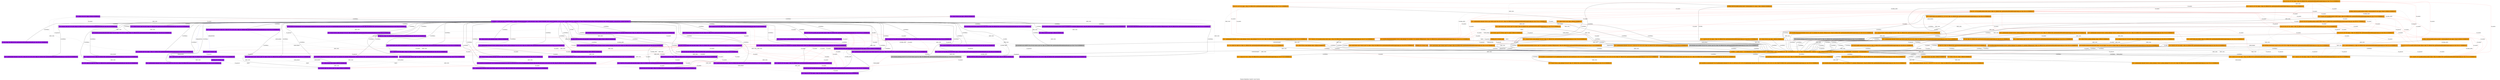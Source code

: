 strict graph "Program Dependency Graph for 'main' function" {
label="Program Dependency Graph for 'main' function";
Node0x55b776b74210 [fillcolor=purple, label="{  %7 = alloca \{ i64, i32 \}, align 1, DBGLOC  ENDDBGLOC}", shape="record", side="purple/purple", style=filled];
Node0x556ddfd65d80 [fillcolor=orange, label="{GLOBAL_VALUE:@_handle_nextrpc.inited = internal global i32 0, align 4, !dbg !9, DBGLOC  ENDDBGLOC}", shape="record", side="orange/orange", style=filled];
Node0x556ddfd221e0 [fillcolor=orange, label="{  call void @llvm.dbg.declare(metadata %struct._tag* %4, metadata !89, metadata !DIExpression()), !dbg !90, DBGLOC file ./partitioned/multithreaded/orange/orange_rpc.c line 134 col 14 ENDDBGLOC}", shape="record", side="orange/orange", style=filled];
Node0x55b776b73df0 [fillcolor=purple, label="{  %4 = alloca %struct._tag, align 1, DBGLOC  ENDDBGLOC}", shape="record", side="purple/purple", style=filled];
Node0x55b776b63d50 [fillcolor=purple, label="{\<\<ENTRY\>\> _notify_next_tag \<\<0x55b776aff8f0\> = distinct !DISubprogram(name: \"_notify_next_tag\", scope: \<0x55b776b00080\>, file: \<0x55b776b00080\>, line: 117, type: \<0x55b776b01970\>, scopeLine: 117, flags: DIFlagPrototyped, spFlags: DISPFlagDefinition, unit: \<0x55b776affa08\>, retainedNodes: \<0x55b776af78d0\>)\>}", shape="record", side="purple/purple", style=filled];
Node0x556ddfd22390 [fillcolor=orange, label="{  %36 = getelementptr inbounds %struct._nextrpc_datatype, %struct._nextrpc_datatype* %5, i32 0, i32 2, !dbg !137, DBGLOC file ./partitioned/multithreaded/orange/orange_rpc.c line 180 col 22 ENDDBGLOC}", shape="record", side="orange/orange", style=filled];
Node0x556ddfd66170 [fillcolor=orange, label="{GLOBAL_VALUE:@_handle_nextrpc.ssocket = internal global i8* null, align 8, !dbg !32, DBGLOC  ENDDBGLOC}", shape="record", side="orange/orange", style=filled];
Node0x55b776b73ee0 [fillcolor=purple, label="{  %15 = bitcast %struct._tag* %4 to i8*, !dbg !117, DBGLOC file ./partitioned/multithreaded/purple/purple_rpc.c line 165 col 19 ENDDBGLOC}", shape="record", side="purple/purple", style=filled];
Node0x556ddfd228b0 [fillcolor=orange, label="{  store i32 %33, i32* %35, align 1, !dbg !136, DBGLOC file ./partitioned/multithreaded/orange/orange_rpc.c line 179 col 16 ENDDBGLOC}", shape="record", side="orange/orange", style=filled];
Node0x556ddfd233b0 [fillcolor=orange, label="{  %35 = getelementptr inbounds %struct._tag, %struct._tag* %34, i32 0, i32 1, !dbg !135, DBGLOC file ./partitioned/multithreaded/orange/orange_rpc.c line 179 col 12 ENDDBGLOC}", shape="record", side="orange/orange", style=filled];
Node0x55b776b634f0 [fillcolor=purple, label="{  %13 = call i8* @xdc_pub_socket(), !dbg !115, DBGLOC file ./partitioned/multithreaded/purple/purple_rpc.c line 164 col 19 ENDDBGLOC}", shape="record", side="purple/purple", style=filled];
Node0x556ddfd22850 [fillcolor=orange, label="{  store i32 0, i32* %25, align 1, !dbg !125, DBGLOC file ./partitioned/multithreaded/orange/orange_rpc.c line 175 col 12 ENDDBGLOC}", shape="record", side="orange/orange", style=filled];
Node0x55b776b63d80 [fillcolor=purple, label="{  br label %22, !dbg !120, DBGLOC file ./partitioned/multithreaded/purple/purple_rpc.c line 167 col 5 ENDDBGLOC}", shape="record", side="purple/purple", style=filled];
Node0x556ddfd22c10 [fillcolor=orange, label="{  %33 = load i32, i32* %32, align 1, !dbg !133, DBGLOC file ./partitioned/multithreaded/orange/orange_rpc.c line 179 col 22 ENDDBGLOC}", shape="record", side="orange/orange", style=filled];
Node0x55b776b74060 [fillcolor=purple, label="{  %26 = getelementptr inbounds %struct._nextrpc_datatype, %struct._nextrpc_datatype* %5, i32 0, i32 0, !dbg !123, DBGLOC file ./partitioned/multithreaded/purple/purple_rpc.c line 169 col 9 ENDDBGLOC}", shape="record", side="purple/purple", style=filled];
Node0x556ddfd223f0 [fillcolor=orange, label="{  call void @llvm.dbg.declare(metadata %struct._okay_datatype* %6, metadata !116, metadata !DIExpression()), !dbg !122, DBGLOC file ./partitioned/multithreaded/orange/orange_rpc.c line 143 col 19 ENDDBGLOC}", shape="record", side="orange/orange", style=filled];
Node0x55b776b74150 [fillcolor=purple, label="{  %36 = bitcast %struct._nextrpc_datatype* %5 to i8*, !dbg !134, DBGLOC file ./partitioned/multithreaded/purple/purple_rpc.c line 179 col 28 ENDDBGLOC}", shape="record", side="purple/purple", style=filled];
Node0x55b776b63460 [fillcolor=purple, label="{  %33 = load i32, i32* %32, align 1, !dbg !130, DBGLOC file ./partitioned/multithreaded/purple/purple_rpc.c line 171 col 22 ENDDBGLOC}", shape="record", side="purple/purple", style=filled];
Node0x55b776b73dc0 [fillcolor=purple, label="{  call void @tag_write(%struct._tag* %3, i32 2, i32 2, i32 1), !dbg !100, DBGLOC file ./partitioned/multithreaded/purple/purple_rpc.c line 144 col 5 ENDDBGLOC}", shape="record", side="purple/purple", style=filled];
Node0x55b776ba1e40 [fillcolor=purple, label="{GLOBAL_VALUE:@_notify_next_tag.inited = internal global i32 0, align 4, !dbg !0, DBGLOC  ENDDBGLOC}", shape="record", side="purple/purple", style=filled];
Node0x55b776b745a0 [fillcolor=purple, label="{  store i8* %20, i8** @_notify_next_tag.ssocket, align 8, !dbg !118, DBGLOC file ./partitioned/multithreaded/purple/purple_rpc.c line 165 col 17 ENDDBGLOC}", shape="record", side="purple/purple", style=filled];
Node0x55b776b74240 [fillcolor=purple, label="{  %38 = bitcast %struct._okay_datatype* %6 to i8*, !dbg !137, DBGLOC file ./partitioned/multithreaded/purple/purple_rpc.c line 180 col 32 ENDDBGLOC}", shape="record", side="purple/purple", style=filled];
Node0x55b776b63490 [fillcolor=purple, label="{  %35 = load i8*, i8** @_notify_next_tag.psocket, align 8, !dbg !133, DBGLOC file ./partitioned/multithreaded/purple/purple_rpc.c line 179 col 19 ENDDBGLOC}", shape="record", side="purple/purple", style=filled];
Node0x556ddfd22d80 [fillcolor=orange, label="{  %13 = call i8* @xdc_pub_socket(), !dbg !114, DBGLOC file ./partitioned/multithreaded/orange/orange_rpc.c line 159 col 19 ENDDBGLOC}", shape="record", side="orange/orange", style=filled];
Node0x556ddfd22e70 [fillcolor=orange, label="{  %20 = call i8* @xdc_sub_socket(i64 %17, i32 %19), !dbg !116, DBGLOC file ./partitioned/multithreaded/orange/orange_rpc.c line 160 col 19 ENDDBGLOC}", shape="record", side="orange/orange", style=filled];
Node0x556ddfd225a0 [fillcolor=orange, label="{  store i32 1, i32* @_handle_nextrpc.inited, align 4, !dbg !112, DBGLOC file ./partitioned/multithreaded/orange/orange_rpc.c line 158 col 16 ENDDBGLOC}", shape="record", side="orange/orange", style=filled];
Node0x556ddfd39720 [fillcolor=orange, label="{  %2 = alloca %struct._tag*, align 8, DBGLOC  ENDDBGLOC}", shape="record", side="orange/orange", style=filled];
Node0x556ddfd22b20 [fillcolor=orange, label="{  %17 = load i64, i64* %16, align 1, !dbg !116, DBGLOC file ./partitioned/multithreaded/orange/orange_rpc.c line 160 col 19 ENDDBGLOC}", shape="record", side="orange/orange", style=filled];
Node0x55b776b63a10 [fillcolor=purple, label="{  %21 = call i32 @sleep(i32 1), !dbg !119, DBGLOC file ./partitioned/multithreaded/purple/purple_rpc.c line 166 col 9 ENDDBGLOC}", shape="record", side="purple/purple", style=filled];
Node0x55b776b73d90 [fillcolor=purple, label="{  call void @llvm.dbg.declare(metadata %struct._tag* %3, metadata !87, metadata !DIExpression()), !dbg !88, DBGLOC file ./partitioned/multithreaded/purple/purple_rpc.c line 133 col 14 ENDDBGLOC}", shape="record", side="purple/purple", style=filled];
Node0x55b776b74090 [fillcolor=purple, label="{  %34 = getelementptr inbounds %struct._nextrpc_datatype, %struct._nextrpc_datatype* %5, i32 0, i32 2, !dbg !131, DBGLOC file ./partitioned/multithreaded/purple/purple_rpc.c line 171 col 9 ENDDBGLOC}", shape="record", side="purple/purple", style=filled];
Node0x55b776b63870 [fillcolor=purple, label="{  %28 = getelementptr inbounds %struct._tag, %struct._tag* %27, i32 0, i32 1, !dbg !126, DBGLOC file ./partitioned/multithreaded/purple/purple_rpc.c line 170 col 22 ENDDBGLOC}", shape="record", side="purple/purple", style=filled];
Node0x556ddfd22b50 [fillcolor=orange, label="{  %23 = load i8*, i8** @_handle_nextrpc.ssocket, align 8, !dbg !120, DBGLOC file ./partitioned/multithreaded/orange/orange_rpc.c line 173 col 23 ENDDBGLOC}", shape="record", side="orange/orange", style=filled];
Node0x556ddfd392a0 [fillcolor=orange, label="{  %34 = load %struct._tag*, %struct._tag** %2, align 8, !dbg !134, DBGLOC file ./partitioned/multithreaded/orange/orange_rpc.c line 179 col 5 ENDDBGLOC}", shape="record", side="orange/orange", style=filled];
Node0x556ddfd22450 [fillcolor=orange, label="{  %27 = bitcast %struct._okay_datatype* %6 to i8*, !dbg !127, DBGLOC file ./partitioned/multithreaded/orange/orange_rpc.c line 176 col 28 ENDDBGLOC}", shape="record", side="orange/orange", style=filled];
Node0x55b776b741b0 [fillcolor=purple, label="{  call void @llvm.dbg.declare(metadata %struct._okay_datatype* %6, metadata !117, metadata !DIExpression()), !dbg !123, DBGLOC file ./partitioned/multithreaded/purple/purple_rpc.c line 148 col 19 ENDDBGLOC}", shape="record", side="purple/purple", style=filled];
Node0x55b776b73fd0 [fillcolor=purple, label="{  call void @llvm.dbg.declare(metadata %struct._nextrpc_datatype* %5, metadata !91, metadata !DIExpression()), !dbg !114, DBGLOC file ./partitioned/multithreaded/purple/purple_rpc.c line 138 col 22 ENDDBGLOC}", shape="record", side="purple/purple", style=filled];
Node0x556ddfd22480 [fillcolor=orange, label="{  %25 = getelementptr inbounds %struct._okay_datatype, %struct._okay_datatype* %6, i32 0, i32 0, !dbg !124, DBGLOC file ./partitioned/multithreaded/orange/orange_rpc.c line 175 col 10 ENDDBGLOC}", shape="record", side="orange/orange", style=filled];
Node0x55b776b74270 [fillcolor=purple, label="{  %14 = bitcast \{ i64, i32 \}* %7 to i8*, !dbg !117, DBGLOC file ./partitioned/multithreaded/purple/purple_rpc.c line 165 col 19 ENDDBGLOC}", shape="record", side="purple/purple", style=filled];
Node0x55b776b64930 [color="blue", fillcolor=purple, label="{FORMAL_OUT: 0 %struct._tag*}", shape="record", side="purple/purple", style=filled];
Node0x55b776b63610 [fillcolor=purple, label="{  %20 = call i8* @xdc_sub_socket_non_blocking(i64 %17, i32 %19, i32 1000), !dbg !117, DBGLOC file ./partitioned/multithreaded/purple/purple_rpc.c line 165 col 19 ENDDBGLOC}", shape="record", side="purple/purple", style=filled];
Node0x55b776b74330 [fillcolor=purple, label="{  store i32 1, i32* @_notify_next_tag.inited, align 4, !dbg !113, DBGLOC file ./partitioned/multithreaded/purple/purple_rpc.c line 163 col 16 ENDDBGLOC}", shape="record", side="purple/purple", style=filled];
Node0x55b776b634c0 [fillcolor=purple, label="{  %37 = load i8*, i8** @_notify_next_tag.ssocket, align 8, !dbg !136, DBGLOC file ./partitioned/multithreaded/purple/purple_rpc.c line 180 col 23 ENDDBGLOC}", shape="record", side="purple/purple", style=filled];
Node0x556ddfd22790 [fillcolor=orange, label="{  store i8* %20, i8** @_handle_nextrpc.ssocket, align 8, !dbg !117, DBGLOC file ./partitioned/multithreaded/orange/orange_rpc.c line 160 col 17 ENDDBGLOC}", shape="record", side="orange/orange", style=filled];
Node0x55b776b64160 [fillcolor=purple, label="{  ret void, !dbg !139, DBGLOC file ./partitioned/multithreaded/purple/purple_rpc.c line 183 col 1 ENDDBGLOC}", shape="record", side="purple/purple", style=filled];
Node0x556ddfd22880 [fillcolor=orange, label="{  store i32 %29, i32* %31, align 1, !dbg !132, DBGLOC file ./partitioned/multithreaded/orange/orange_rpc.c line 178 col 16 ENDDBGLOC}", shape="record", side="orange/orange", style=filled];
Node0x556ddfd23bf0 [fillcolor=orange, label="{  ret void, !dbg !141, DBGLOC file ./partitioned/multithreaded/orange/orange_rpc.c line 181 col 1 ENDDBGLOC}", shape="record", side="orange/orange", style=filled];
Node0x55b776b89670 [fillcolor=purple, label="{GLOBAL_VALUE:@_notify_next_tag.psocket = internal global i8* null, align 8, !dbg !31, DBGLOC  ENDDBGLOC}", shape="record", side="purple/purple", style=filled];
Node0x556ddfd22330 [fillcolor=orange, label="{  %24 = bitcast %struct._nextrpc_datatype* %5 to i8*, !dbg !121, DBGLOC file ./partitioned/multithreaded/orange/orange_rpc.c line 173 col 32 ENDDBGLOC}", shape="record", side="orange/orange", style=filled];
Node0x55b776b74300 [fillcolor=purple, label="{  %18 = getelementptr inbounds \{ i64, i32 \}, \{ i64, i32 \}* %7, i32 0, i32 1, !dbg !117, DBGLOC file ./partitioned/multithreaded/purple/purple_rpc.c line 165 col 19 ENDDBGLOC}", shape="record", side="purple/purple", style=filled];
Node0x55b776b74480 [fillcolor=purple, label="{  call void @llvm.var.annotation(i8* %9, i8* getelementptr inbounds ([9 x i8], [9 x i8]* @.str.2, i32 0, i32 0), i8* getelementptr inbounds ([48 x i8], [48 x i8]* @.str.1, i32 0, i32 0), i32 148), !dbg !108, DBGLOC file ./partitioned/multithreaded/purple/purple_rpc.c line 148 col 5 ENDDBGLOC}", shape="record", side="purple/purple", style=filled];
Node0x556ddfd22360 [fillcolor=orange, label="{  %32 = getelementptr inbounds %struct._nextrpc_datatype, %struct._nextrpc_datatype* %5, i32 0, i32 1, !dbg !133, DBGLOC file ./partitioned/multithreaded/orange/orange_rpc.c line 179 col 22 ENDDBGLOC}", shape="record", side="orange/orange", style=filled];
Node0x55b776b743f0 [fillcolor=purple, label="{  %11 = icmp ne i32 %10, 0, !dbg !110, DBGLOC file ./partitioned/multithreaded/purple/purple_rpc.c line 162 col 10 ENDDBGLOC}", shape="record", side="purple/purple", style=filled];
Node0x55b776b633a0 [fillcolor=purple, label="{  %17 = load i64, i64* %16, align 1, !dbg !117, DBGLOC file ./partitioned/multithreaded/purple/purple_rpc.c line 165 col 19 ENDDBGLOC}", shape="record", side="purple/purple", style=filled];
Node0x55b776b74690 [fillcolor=purple, label="{  store i32 %29, i32* %30, align 1, !dbg !128, DBGLOC file ./partitioned/multithreaded/purple/purple_rpc.c line 170 col 13 ENDDBGLOC}", shape="record", side="purple/purple", style=filled];
Node0x55b776b73c70 [fillcolor=purple, label="{  %23 = load %struct._tag*, %struct._tag** %2, align 8, !dbg !121, DBGLOC file ./partitioned/multithreaded/purple/purple_rpc.c line 169 col 15 ENDDBGLOC}", shape="record", side="purple/purple", style=filled];
Node0x556ddfd39240 [fillcolor=orange, label="{  store %struct._tag* %0, %struct._tag** %2, align 8, DBGLOC  ENDDBGLOC}", shape="record", side="orange/orange", style=filled];
Node0x556ddfd224e0 [fillcolor=orange, label="{  %14 = bitcast \{ i64, i32 \}* %7 to i8*, !dbg !116, DBGLOC file ./partitioned/multithreaded/orange/orange_rpc.c line 160 col 19 ENDDBGLOC}", shape="record", side="orange/orange", style=filled];
Node0x556ddfd22b80 [fillcolor=orange, label="{  %19 = load i32, i32* %18, align 1, !dbg !116, DBGLOC file ./partitioned/multithreaded/orange/orange_rpc.c line 160 col 19 ENDDBGLOC}", shape="record", side="orange/orange", style=filled];
Node0x55b776b73c40 [fillcolor=purple, label="{  %27 = load %struct._tag*, %struct._tag** %2, align 8, !dbg !125, DBGLOC file ./partitioned/multithreaded/purple/purple_rpc.c line 170 col 15 ENDDBGLOC}", shape="record", side="purple/purple", style=filled];
Node0x556ddfd39420 [fillcolor=orange, label="{  %4 = alloca %struct._tag, align 1, DBGLOC  ENDDBGLOC}", shape="record", side="orange/orange", style=filled];
Node0x556ddfd22510 [fillcolor=orange, label="{  %16 = getelementptr inbounds \{ i64, i32 \}, \{ i64, i32 \}* %7, i32 0, i32 0, !dbg !116, DBGLOC file ./partitioned/multithreaded/orange/orange_rpc.c line 160 col 19 ENDDBGLOC}", shape="record", side="orange/orange", style=filled];
Node0x556ddfd393f0 [fillcolor=orange, label="{  %15 = bitcast %struct._tag* %3 to i8*, !dbg !116, DBGLOC file ./partitioned/multithreaded/orange/orange_rpc.c line 160 col 19 ENDDBGLOC}", shape="record", side="orange/orange", style=filled];
Node0x55b776b73d30 [fillcolor=purple, label="{  %31 = load %struct._tag*, %struct._tag** %2, align 8, !dbg !129, DBGLOC file ./partitioned/multithreaded/purple/purple_rpc.c line 171 col 15 ENDDBGLOC}", shape="record", side="purple/purple", style=filled];
Node0x55b776b74660 [fillcolor=purple, label="{  store i32 %25, i32* %26, align 1, !dbg !124, DBGLOC file ./partitioned/multithreaded/purple/purple_rpc.c line 169 col 13 ENDDBGLOC}", shape="record", side="purple/purple", style=filled];
Node0x556ddfd22240 [annotation="TAG_NEXTRPC", dbginfo="Name: 5 on line 138 column 5 in file ./partitioned/multithreaded/orange/orange_rpc.c (local)", fillcolor=orange, label="{  %5 = alloca %struct._nextrpc_datatype, align 1, DBGLOC  ENDDBGLOC}", shape="record", side="orange/orange", style=filled];
Node0x55b776b73e80 [fillcolor=purple, label="{  call void @tag_write(%struct._tag* %4, i32 1, i32 1, i32 2), !dbg !109, DBGLOC file ./partitioned/multithreaded/purple/purple_rpc.c line 154 col 5 ENDDBGLOC}", shape="record", side="purple/purple", style=filled];
Node0x556ddfd22270 [dbginfo="Name: xdc_asyn_send on line 176 column 5 in file ./partitioned/multithreaded/orange/orange_rpc.c (local)", fillcolor="gray", label="{  call void @xdc_asyn_send(i8* %26, i8* %27, %struct._tag* %4), !dbg !128, DBGLOC file ./partitioned/multithreaded/orange/orange_rpc.c line 176 col 5 ENDDBGLOC}", shape="record", side="orange/orange", style="filled"];
Node0x556ddfd222a0 [fillcolor=orange, label="{  call void @llvm.dbg.declare(metadata %struct._nextrpc_datatype* %5, metadata !91, metadata !DIExpression()), !dbg !114, DBGLOC file ./partitioned/multithreaded/orange/orange_rpc.c line 138 col 22 ENDDBGLOC}", shape="record", side="orange/orange", style=filled];
Node0x556ddfd39270 [fillcolor=orange, label="{  call void @llvm.dbg.declare(metadata %struct._tag** %2, metadata !85, metadata !DIExpression()), !dbg !86, DBGLOC file ./partitioned/multithreaded/orange/orange_rpc.c line 117 col 32 ENDDBGLOC}", shape="record", side="orange/orange", style=filled];
Node0x55b776b633d0 [fillcolor=purple, label="{  %25 = load i32, i32* %24, align 1, !dbg !122, DBGLOC file ./partitioned/multithreaded/purple/purple_rpc.c line 169 col 22 ENDDBGLOC}", shape="record", side="purple/purple", style=filled];
Node0x556ddfd230d0 [fillcolor=orange, label="{  %31 = getelementptr inbounds %struct._tag, %struct._tag* %30, i32 0, i32 0, !dbg !131, DBGLOC file ./partitioned/multithreaded/orange/orange_rpc.c line 178 col 12 ENDDBGLOC}", shape="record", side="orange/orange", style=filled];
Node0x556ddfd393c0 [dbginfo="Name: xdc_blocking_recv on line 173 column 5 in file ./partitioned/multithreaded/orange/orange_rpc.c (local)", fillcolor="gray", label="{  call void @xdc_blocking_recv(i8* %23, i8* %24, %struct._tag* %3), !dbg !122, DBGLOC file ./partitioned/multithreaded/orange/orange_rpc.c line 173 col 5 ENDDBGLOC}", shape="record", side="orange/orange", style="filled"];
Node0x55b776b73eb0 [dbginfo="Name: xdc_blocking_recv on line 180 column 5 in file ./partitioned/multithreaded/purple/purple_rpc.c (local)", fillcolor="gray", label="{  call void @xdc_blocking_recv(i8* %37, i8* %38, %struct._tag* %4), !dbg !138, DBGLOC file ./partitioned/multithreaded/purple/purple_rpc.c line 180 col 5 ENDDBGLOC}", shape="record", side="purple/purple", style="filled"];
Node0x55b776b73d60 [fillcolor=purple, label="{  %3 = alloca %struct._tag, align 1, DBGLOC  ENDDBGLOC}", shape="record", side="purple/purple", style=filled];
Node0x556ddfd22ea0 [fillcolor=orange, label="{  call void @llvm.memcpy.p0i8.p0i8.i64(i8* align 1 %14, i8* align 1 %15, i64 12, i1 false), !dbg !116, DBGLOC file ./partitioned/multithreaded/orange/orange_rpc.c line 160 col 19 ENDDBGLOC}", shape="record", side="orange/orange", style=filled];
Node0x556ddfd228e0 [fillcolor=orange, label="{  store i32 %37, i32* %39, align 1, !dbg !140, DBGLOC file ./partitioned/multithreaded/orange/orange_rpc.c line 180 col 16 ENDDBGLOC}", shape="record", side="orange/orange", style=filled];
Node0x556ddfd60740 [fillcolor=orange, label="{GLOBAL_VALUE:@_handle_nextrpc.psocket = internal global i8* null, align 8, !dbg !29, DBGLOC  ENDDBGLOC}", shape="record", side="orange/orange", style=filled];
Node0x556ddfd22540 [fillcolor=orange, label="{  %10 = load i32, i32* @_handle_nextrpc.inited, align 4, !dbg !109, DBGLOC file ./partitioned/multithreaded/orange/orange_rpc.c line 157 col 10 ENDDBGLOC}", shape="record", side="orange/orange", style=filled];
Node0x55b776b742d0 [fillcolor=purple, label="{  %10 = load i32, i32* @_notify_next_tag.inited, align 4, !dbg !110, DBGLOC file ./partitioned/multithreaded/purple/purple_rpc.c line 162 col 10 ENDDBGLOC}", shape="record", side="purple/purple", style=filled];
Node0x556ddfd24430 [color="blue", fillcolor=orange, label="{FORMAL_OUT: 0 %struct._tag*}", shape="record", side="orange/orange", style=filled];
Node0x55b776b638d0 [fillcolor=purple, label="{  %32 = getelementptr inbounds %struct._tag, %struct._tag* %31, i32 0, i32 2, !dbg !130, DBGLOC file ./partitioned/multithreaded/purple/purple_rpc.c line 171 col 22 ENDDBGLOC}", shape="record", side="purple/purple", style=filled];
Node0x55b776b63640 [fillcolor=purple, label="{  call void @llvm.memcpy.p0i8.p0i8.i64(i8* align 1 %14, i8* align 1 %15, i64 12, i1 false), !dbg !117, DBGLOC file ./partitioned/multithreaded/purple/purple_rpc.c line 165 col 19 ENDDBGLOC}", shape="record", side="purple/purple", style=filled];
Node0x556ddfd24370 [color="blue", fillcolor=orange, label="{FORMAL_IN: 0 %struct._tag*}", shape="record", side="orange/orange", style=filled];
Node0x55b776b746c0 [fillcolor=purple, label="{  store i32 %33, i32* %34, align 1, !dbg !132, DBGLOC file ./partitioned/multithreaded/purple/purple_rpc.c line 171 col 13 ENDDBGLOC}", shape="record", side="purple/purple", style=filled];
Node0x55b776b73e50 [fillcolor=purple, label="{  call void @llvm.dbg.declare(metadata %struct._tag* %4, metadata !89, metadata !DIExpression()), !dbg !90, DBGLOC file ./partitioned/multithreaded/purple/purple_rpc.c line 134 col 14 ENDDBGLOC}", shape="record", side="purple/purple", style=filled];
Node0x55b776b63400 [fillcolor=purple, label="{  %19 = load i32, i32* %18, align 1, !dbg !117, DBGLOC file ./partitioned/multithreaded/purple/purple_rpc.c line 165 col 19 ENDDBGLOC}", shape="record", side="purple/purple", style=filled];
Node0x556ddfd238a0 [fillcolor=orange, label="{  br label %22, !dbg !119, DBGLOC file ./partitioned/multithreaded/orange/orange_rpc.c line 162 col 5 ENDDBGLOC}", shape="record", side="orange/orange", style=filled];
Node0x55b776b64870 [color="blue", fillcolor=purple, label="{FORMAL_IN: 0 %struct._tag*}", shape="record", side="purple/purple", style=filled];
Node0x55b776b73fa0 [annotation="TAG_NEXTRPC", dbginfo="Name: 5 on line 138 column 5 in file ./partitioned/multithreaded/purple/purple_rpc.c (local)", fillcolor=purple, label="{  %5 = alloca %struct._nextrpc_datatype, align 1, DBGLOC  ENDDBGLOC}", shape="record", side="purple/purple", style=filled];
Node0x556ddfd22910 [fillcolor=orange, label="{  br i1 %11, label %22, label %12, !dbg !111, DBGLOC file ./partitioned/multithreaded/orange/orange_rpc.c line 157 col 9 ENDDBGLOC}", shape="record", side="orange/orange", style=filled];
Node0x55b776b74000 [fillcolor=purple, label="{  %8 = bitcast %struct._nextrpc_datatype* %5 to i8*, !dbg !99, DBGLOC file ./partitioned/multithreaded/purple/purple_rpc.c line 138 col 5 ENDDBGLOC}", shape="record", side="purple/purple", style=filled];
Node0x55b776b742a0 [fillcolor=purple, label="{  %16 = getelementptr inbounds \{ i64, i32 \}, \{ i64, i32 \}* %7, i32 0, i32 0, !dbg !117, DBGLOC file ./partitioned/multithreaded/purple/purple_rpc.c line 165 col 19 ENDDBGLOC}", shape="record", side="purple/purple", style=filled];
Node0x55b776b746f0 [fillcolor=purple, label="{  br i1 %11, label %22, label %12, !dbg !112, DBGLOC file ./partitioned/multithreaded/purple/purple_rpc.c line 162 col 9 ENDDBGLOC}", shape="record", side="purple/purple", style=filled];
Node0x556ddfd39390 [fillcolor=orange, label="{  call void @tag_write(%struct._tag* %3, i32 2, i32 2, i32 1), !dbg !108, DBGLOC file ./partitioned/multithreaded/orange/orange_rpc.c line 149 col 5 ENDDBGLOC}", shape="record", side="orange/orange", style=filled];
Node0x556ddfd39300 [fillcolor=orange, label="{  %38 = load %struct._tag*, %struct._tag** %2, align 8, !dbg !138, DBGLOC file ./partitioned/multithreaded/orange/orange_rpc.c line 180 col 5 ENDDBGLOC}", shape="record", side="orange/orange", style=filled];
Node0x556ddfd223c0 [annotation="TAG_OKAY", dbginfo="Name: 6 on line 143 column 5 in file ./partitioned/multithreaded/orange/orange_rpc.c (local)", fillcolor=orange, label="{  %6 = alloca %struct._okay_datatype, align 1, DBGLOC  ENDDBGLOC}", shape="record", side="orange/orange", style=filled];
Node0x55b776b73c10 [fillcolor=purple, label="{  call void @llvm.dbg.declare(metadata %struct._tag** %2, metadata !85, metadata !DIExpression()), !dbg !86, DBGLOC file ./partitioned/multithreaded/purple/purple_rpc.c line 117 col 33 ENDDBGLOC}", shape="record", side="purple/purple", style=filled];
Node0x556ddfd5ea70 [fillcolor=orange, label="{  call void @_handle_nextrpc(%struct._tag* %5), !dbg !74, DBGLOC file ./partitioned/multithreaded/orange/orange_rpc.c line 289 col 1 ENDDBGLOC}", shape="record", side="orange/orange", style=filled];
Node0x556ddfd392d0 [fillcolor=orange, label="{  %30 = load %struct._tag*, %struct._tag** %2, align 8, !dbg !130, DBGLOC file ./partitioned/multithreaded/orange/orange_rpc.c line 178 col 5 ENDDBGLOC}", shape="record", side="orange/orange", style=filled];
Node0x55b776b73e20 [dbginfo="Name: xdc_asyn_send on line 179 column 5 in file ./partitioned/multithreaded/purple/purple_rpc.c (local)", fillcolor="gray", label="{  call void @xdc_asyn_send(i8* %35, i8* %36, %struct._tag* %3), !dbg !135, DBGLOC file ./partitioned/multithreaded/purple/purple_rpc.c line 179 col 5 ENDDBGLOC}", shape="record", side="purple/purple", style="filled"];
Node0x556ddfd22f60 [fillcolor=orange, label="{  %21 = call i32 @sleep(i32 1), !dbg !118, DBGLOC file ./partitioned/multithreaded/orange/orange_rpc.c line 161 col 9 ENDDBGLOC}", shape="record", side="orange/orange", style=filled];
Node0x556ddfd22760 [fillcolor=orange, label="{  store i8* %13, i8** @_handle_nextrpc.psocket, align 8, !dbg !115, DBGLOC file ./partitioned/multithreaded/orange/orange_rpc.c line 159 col 17 ENDDBGLOC}", shape="record", side="orange/orange", style=filled];
Node0x55b776b5e730 [fillcolor=purple, label="{  %2 = alloca %struct._tag*, align 8, DBGLOC  ENDDBGLOC}", shape="record", side="purple/purple", style=filled];
Node0x556ddfd23870 [fillcolor=orange, label="{\<\<ENTRY\>\> _handle_nextrpc \<\<0x556ddfcd8c20\> = distinct !DISubprogram(name: \"_handle_nextrpc\", scope: \<0x556ddfcda210\>, file: \<0x556ddfcda210\>, line: 117, type: \<0x556ddfcda400\>, scopeLine: 117, flags: DIFlagPrototyped, spFlags: DISPFlagDefinition, unit: \<0x556ddfcd8df8\>, retainedNodes: \<0x556ddfcd89d0\>)\>}", shape="record", side="orange/orange", style=filled];
Node0x55b776b63700 [fillcolor=purple, label="{  %24 = getelementptr inbounds %struct._tag, %struct._tag* %23, i32 0, i32 0, !dbg !122, DBGLOC file ./partitioned/multithreaded/purple/purple_rpc.c line 169 col 22 ENDDBGLOC}", shape="record", side="purple/purple", style=filled];
Node0x556ddfd23520 [fillcolor=orange, label="{  %39 = getelementptr inbounds %struct._tag, %struct._tag* %38, i32 0, i32 2, !dbg !139, DBGLOC file ./partitioned/multithreaded/orange/orange_rpc.c line 180 col 12 ENDDBGLOC}", shape="record", side="orange/orange", style=filled];
Node0x556ddfd222d0 [fillcolor=orange, label="{  %8 = bitcast %struct._nextrpc_datatype* %5 to i8*, !dbg !99, DBGLOC file ./partitioned/multithreaded/orange/orange_rpc.c line 138 col 5 ENDDBGLOC}", shape="record", side="orange/orange", style=filled];
Node0x55b776b74030 [fillcolor=purple, label="{  %30 = getelementptr inbounds %struct._nextrpc_datatype, %struct._nextrpc_datatype* %5, i32 0, i32 1, !dbg !127, DBGLOC file ./partitioned/multithreaded/purple/purple_rpc.c line 170 col 9 ENDDBGLOC}", shape="record", side="purple/purple", style=filled];
Node0x556ddfd22660 [fillcolor=orange, label="{  call void @llvm.var.annotation(i8* %9, i8* getelementptr inbounds ([9 x i8], [9 x i8]* @.str.2, i32 0, i32 0), i8* getelementptr inbounds ([48 x i8], [48 x i8]* @.str.1, i32 0, i32 0), i32 143), !dbg !107, DBGLOC file ./partitioned/multithreaded/orange/orange_rpc.c line 143 col 5 ENDDBGLOC}", shape="record", side="orange/orange", style=filled];
Node0x556ddfd22210 [fillcolor=orange, label="{  call void @tag_write(%struct._tag* %4, i32 1, i32 1, i32 2), !dbg !123, DBGLOC file ./partitioned/multithreaded/orange/orange_rpc.c line 174 col 5 ENDDBGLOC}", shape="record", side="orange/orange", style=filled];
Node0x55b776b741e0 [fillcolor=purple, label="{  %9 = bitcast %struct._okay_datatype* %6 to i8*, !dbg !108, DBGLOC file ./partitioned/multithreaded/purple/purple_rpc.c line 148 col 5 ENDDBGLOC}", shape="record", side="purple/purple", style=filled];
Node0x556ddfd22420 [fillcolor=orange, label="{  %9 = bitcast %struct._okay_datatype* %6 to i8*, !dbg !107, DBGLOC file ./partitioned/multithreaded/orange/orange_rpc.c line 143 col 5 ENDDBGLOC}", shape="record", side="orange/orange", style=filled];
Node0x556ddfd22be0 [fillcolor=orange, label="{  %29 = load i32, i32* %28, align 1, !dbg !129, DBGLOC file ./partitioned/multithreaded/orange/orange_rpc.c line 178 col 22 ENDDBGLOC}", shape="record", side="orange/orange", style=filled];
Node0x556ddfd39330 [fillcolor=orange, label="{  %3 = alloca %struct._tag, align 1, DBGLOC  ENDDBGLOC}", shape="record", side="orange/orange", style=filled];
Node0x556ddfd224b0 [fillcolor=orange, label="{  %7 = alloca \{ i64, i32 \}, align 1, DBGLOC  ENDDBGLOC}", shape="record", side="orange/orange", style=filled];
Node0x556ddfd22600 [fillcolor=orange, label="{  call void @llvm.var.annotation(i8* %8, i8* getelementptr inbounds ([12 x i8], [12 x i8]* @.str, i32 0, i32 0), i8* getelementptr inbounds ([48 x i8], [48 x i8]* @.str.1, i32 0, i32 0), i32 138), !dbg !99, DBGLOC file ./partitioned/multithreaded/orange/orange_rpc.c line 138 col 5 ENDDBGLOC}", shape="record", side="orange/orange", style=filled];
Node0x556ddfd39360 [fillcolor=orange, label="{  call void @llvm.dbg.declare(metadata %struct._tag* %3, metadata !87, metadata !DIExpression()), !dbg !88, DBGLOC file ./partitioned/multithreaded/orange/orange_rpc.c line 133 col 14 ENDDBGLOC}", shape="record", side="orange/orange", style=filled];
Node0x55b776b74180 [annotation="TAG_OKAY", dbginfo="Name: 6 on line 148 column 5 in file ./partitioned/multithreaded/purple/purple_rpc.c (local)", fillcolor=purple, label="{  %6 = alloca %struct._okay_datatype, align 1, DBGLOC  ENDDBGLOC}", shape="record", side="purple/purple", style=filled];
Node0x55b776b8ca10 [fillcolor=purple, label="{GLOBAL_VALUE:@_notify_next_tag.ssocket = internal global i8* null, align 8, !dbg !34, DBGLOC  ENDDBGLOC}", shape="record", side="purple/purple", style=filled];
Node0x556ddfd225d0 [fillcolor=orange, label="{  %11 = icmp ne i32 %10, 0, !dbg !109, DBGLOC file ./partitioned/multithreaded/orange/orange_rpc.c line 157 col 10 ENDDBGLOC}", shape="record", side="orange/orange", style=filled];
Node0x556ddfd22300 [fillcolor=orange, label="{  %28 = getelementptr inbounds %struct._nextrpc_datatype, %struct._nextrpc_datatype* %5, i32 0, i32 0, !dbg !129, DBGLOC file ./partitioned/multithreaded/orange/orange_rpc.c line 178 col 22 ENDDBGLOC}", shape="record", side="orange/orange", style=filled];
Node0x556ddfd22570 [fillcolor=orange, label="{  %18 = getelementptr inbounds \{ i64, i32 \}, \{ i64, i32 \}* %7, i32 0, i32 1, !dbg !116, DBGLOC file ./partitioned/multithreaded/orange/orange_rpc.c line 160 col 19 ENDDBGLOC}", shape="record", side="orange/orange", style=filled];
Node0x556ddfd22d50 [fillcolor=orange, label="{  %37 = load i32, i32* %36, align 1, !dbg !137, DBGLOC file ./partitioned/multithreaded/orange/orange_rpc.c line 180 col 22 ENDDBGLOC}", shape="record", side="orange/orange", style=filled];
Node0x55b776b74570 [fillcolor=purple, label="{  store i8* %13, i8** @_notify_next_tag.psocket, align 8, !dbg !116, DBGLOC file ./partitioned/multithreaded/purple/purple_rpc.c line 164 col 17 ENDDBGLOC}", shape="record", side="purple/purple", style=filled];
Node0x55b776b73be0 [fillcolor=purple, label="{  store %struct._tag* %0, %struct._tag** %2, align 8, DBGLOC  ENDDBGLOC}", shape="record", side="purple/purple", style=filled];
Node0x55b776b63430 [fillcolor=purple, label="{  %29 = load i32, i32* %28, align 1, !dbg !126, DBGLOC file ./partitioned/multithreaded/purple/purple_rpc.c line 170 col 22 ENDDBGLOC}", shape="record", side="purple/purple", style=filled];
Node0x556ddfd22bb0 [fillcolor=orange, label="{  %26 = load i8*, i8** @_handle_nextrpc.psocket, align 8, !dbg !126, DBGLOC file ./partitioned/multithreaded/orange/orange_rpc.c line 176 col 19 ENDDBGLOC}", shape="record", side="orange/orange", style=filled];
Node0x55b776b74420 [fillcolor=purple, label="{  call void @llvm.var.annotation(i8* %8, i8* getelementptr inbounds ([12 x i8], [12 x i8]* @.str, i32 0, i32 0), i8* getelementptr inbounds ([48 x i8], [48 x i8]* @.str.1, i32 0, i32 0), i32 138), !dbg !99, DBGLOC file ./partitioned/multithreaded/purple/purple_rpc.c line 138 col 5 ENDDBGLOC}", shape="record", side="purple/purple", style=filled];
N [pos="0,25!", shape=polygon, side=green, style=invis];
S [pos="0,-25!", shape=polygon, side=orange, style=invis];
Node0x55b776b74210 -- Node0x55b776b74270  [color="red", label="{D_ALIAS}", penwidth="2.0", style="dotted"];
Node0x55b776b74210 -- Node0x55b776b742a0  [label="{DEF_USE}", style="dotted"];
Node0x55b776b74210 -- Node0x55b776b74300  [label="{DEF_USE}", style="dotted"];
Node0x55b776b74210 -- Node0x55b776b633a0  [label="{D_general}", style="dotted"];
Node0x55b776b74210 -- Node0x55b776b63400  [label="{D_general}", style="dotted"];
Node0x55b776b74210 -- Node0x55b776b63d50  [label="{CONTROL}"];
Node0x55b776b74210 -- N  [style=invis];
Node0x556ddfd65d80 -- Node0x556ddfd23870  [label="{SCOPE}"];
Node0x556ddfd65d80 -- Node0x556ddfd225a0  [label="{GLOBAL_DEP}", style="dotted"];
Node0x556ddfd65d80 -- Node0x556ddfd22540  [label="{GLOBAL_DEP}", style="dotted"];
Node0x556ddfd65d80 -- S  [style=invis];
Node0x556ddfd221e0 -- Node0x556ddfd39420  [label="{DEF_USE}", style="dotted"];
Node0x556ddfd221e0 -- Node0x556ddfd23870  [label="{CONTROL}"];
Node0x556ddfd221e0 -- S  [style=invis];
Node0x55b776b73df0 -- Node0x55b776b73e50  [label="{DEF_USE}", style="dotted"];
Node0x55b776b73df0 -- Node0x55b776b73e80  [label="{DEF_USE}", style="dotted"];
Node0x55b776b73df0 -- Node0x55b776b73ee0  [color="red", label="{D_ALIAS}", penwidth="2.0", style="dotted"];
Node0x55b776b73df0 -- Node0x55b776b73eb0  [label="{DEF_USE}", style="dotted"];
Node0x55b776b73df0 -- Node0x55b776b63d50  [label="{CONTROL}"];
Node0x55b776b63d50 -- Node0x55b776b5e730  [label="{CONTROL}"];
Node0x55b776b63d50 -- Node0x55b776b73d60  [label="{CONTROL}"];
Node0x55b776b63d50 -- Node0x55b776b73fa0  [label="{CONTROL}"];
Node0x55b776b63d50 -- Node0x55b776b74180  [label="{CONTROL}"];
Node0x55b776b63d50 -- Node0x55b776b73be0  [label="{CONTROL}"];
Node0x55b776b63d50 -- Node0x55b776b73c10  [label="{CONTROL}"];
Node0x55b776b63d50 -- Node0x55b776b73d90  [label="{CONTROL}"];
Node0x55b776b63d50 -- Node0x55b776b73e50  [label="{CONTROL}"];
Node0x55b776b63d50 -- Node0x55b776b73fd0  [label="{CONTROL}"];
Node0x55b776b63d50 -- Node0x55b776b74000  [label="{CONTROL}"];
Node0x55b776b63d50 -- Node0x55b776b74420  [label="{CONTROL}"];
Node0x55b776b63d50 -- Node0x55b776b73dc0  [label="{CONTROL}"];
Node0x55b776b63d50 -- Node0x55b776b741b0  [label="{CONTROL}"];
Node0x55b776b63d50 -- Node0x55b776b741e0  [label="{CONTROL}"];
Node0x55b776b63d50 -- Node0x55b776b74480  [label="{CONTROL}"];
Node0x55b776b63d50 -- Node0x55b776b73e80  [label="{CONTROL}"];
Node0x55b776b63d50 -- Node0x55b776b742d0  [label="{CONTROL}"];
Node0x55b776b63d50 -- Node0x55b776b743f0  [label="{CONTROL}"];
Node0x55b776b63d50 -- Node0x55b776b746f0  [label="{CONTROL}"];
Node0x55b776b63d50 -- Node0x55b776b74330  [label="{CONTROL}"];
Node0x55b776b63d50 -- Node0x55b776b634f0  [label="{CONTROL}"];
Node0x55b776b63d50 -- Node0x55b776b74570  [label="{CONTROL}"];
Node0x55b776b63d50 -- Node0x55b776b74270  [label="{CONTROL}"];
Node0x55b776b63d50 -- Node0x55b776b73ee0  [label="{CONTROL}"];
Node0x55b776b63d50 -- Node0x55b776b63640  [label="{CONTROL}"];
Node0x55b776b63d50 -- Node0x55b776b742a0  [label="{CONTROL}"];
Node0x55b776b63d50 -- Node0x55b776b633a0  [label="{CONTROL}"];
Node0x55b776b63d50 -- Node0x55b776b74300  [label="{CONTROL}"];
Node0x55b776b63d50 -- Node0x55b776b63400  [label="{CONTROL}"];
Node0x55b776b63d50 -- Node0x55b776b63610  [label="{CONTROL}"];
Node0x55b776b63d50 -- Node0x55b776b745a0  [label="{CONTROL}"];
Node0x55b776b63d50 -- Node0x55b776b63a10  [label="{CONTROL}"];
Node0x55b776b63d50 -- Node0x55b776b63d80  [label="{CONTROL}"];
Node0x55b776b63d50 -- Node0x55b776b73c70  [label="{CONTROL}"];
Node0x55b776b63d50 -- Node0x55b776b63700  [label="{CONTROL}"];
Node0x55b776b63d50 -- Node0x55b776b633d0  [label="{CONTROL}"];
Node0x55b776b63d50 -- Node0x55b776b74060  [label="{CONTROL}"];
Node0x55b776b63d50 -- Node0x55b776b74660  [label="{CONTROL}"];
Node0x55b776b63d50 -- Node0x55b776b73c40  [label="{CONTROL}"];
Node0x55b776b63d50 -- Node0x55b776b63870  [label="{CONTROL}"];
Node0x55b776b63d50 -- Node0x55b776b63430  [label="{CONTROL}"];
Node0x55b776b63d50 -- Node0x55b776b74030  [label="{CONTROL}"];
Node0x55b776b63d50 -- Node0x55b776b74690  [label="{CONTROL}"];
Node0x55b776b63d50 -- Node0x55b776b73d30  [label="{CONTROL}"];
Node0x55b776b63d50 -- Node0x55b776b638d0  [label="{CONTROL}"];
Node0x55b776b63d50 -- Node0x55b776b63460  [label="{CONTROL}"];
Node0x55b776b63d50 -- Node0x55b776b74090  [label="{CONTROL}"];
Node0x55b776b63d50 -- Node0x55b776b746c0  [label="{CONTROL}"];
Node0x55b776b63d50 -- Node0x55b776b63490  [label="{CONTROL}"];
Node0x55b776b63d50 -- Node0x55b776b74150  [label="{CONTROL}"];
Node0x55b776b63d50 -- Node0x55b776b73e20  [label="{CONTROL}"];
Node0x55b776b63d50 -- Node0x55b776b634c0  [label="{CONTROL}"];
Node0x55b776b63d50 -- Node0x55b776b74240  [label="{CONTROL}"];
Node0x55b776b63d50 -- Node0x55b776b73eb0  [label="{CONTROL}"];
Node0x55b776b63d50 -- Node0x55b776b64160  [label="{CONTROL}"];
Node0x55b776b63d50 -- Node0x55b776b64870  [color="blue", label="{PARAMETER}", style="dashed"];
Node0x55b776b63d50 -- Node0x55b776b64930  [color="blue", label="{PARAMETER}", style="dashed"];
Node0x55b776b63d50 -- Node0x55b776ba1e40  [label="{SCOPE}"];
Node0x55b776b63d50 -- Node0x55b776b89670  [label="{SCOPE}"];
Node0x55b776b63d50 -- Node0x55b776b8ca10  [label="{SCOPE}"];
Node0x556ddfd22390 -- Node0x556ddfd22240  [label="{DEF_USE}", style="dotted"];
Node0x556ddfd22390 -- Node0x556ddfd22d50  [label="{DATA_READ}", style="dotted"];
Node0x556ddfd22390 -- Node0x556ddfd23870  [label="{CONTROL}"];
Node0x556ddfd22390 -- S  [style=invis];
Node0x556ddfd66170 -- Node0x556ddfd23870  [label="{SCOPE}"];
Node0x556ddfd66170 -- Node0x556ddfd22b50  [label="{GLOBAL_DEP}", style="dotted"];
Node0x556ddfd66170 -- Node0x556ddfd22790  [label="{GLOBAL_DEP}", style="dotted"];
Node0x556ddfd66170 -- S  [style=invis];
Node0x55b776b73ee0 -- Node0x55b776b63640  [label="{DEF_USE}", style="dotted"];
Node0x55b776b73ee0 -- N  [style=invis];
Node0x556ddfd228b0 -- Node0x556ddfd22540  [color="red", label="{D_ALIAS}", penwidth="2.0", style="dotted"];
Node0x556ddfd228b0 -- Node0x556ddfd225a0  [color="red", label="{D_ALIAS}", penwidth="2.0", style="dotted"];
Node0x556ddfd228b0 -- Node0x556ddfd22760  [color="red", label="{D_ALIAS}", penwidth="2.0", style="dotted"];
Node0x556ddfd228b0 -- Node0x556ddfd22790  [color="red", label="{D_ALIAS}", penwidth="2.0", style="dotted"];
Node0x556ddfd228b0 -- Node0x556ddfd22880  [color="red", label="{D_ALIAS}", penwidth="2.0", style="dotted"];
Node0x556ddfd228b0 -- Node0x556ddfd22b50  [color="red", label="{D_ALIAS}", penwidth="2.0", style="dotted"];
Node0x556ddfd228b0 -- Node0x556ddfd22bb0  [color="red", label="{D_ALIAS}", penwidth="2.0", style="dotted"];
Node0x556ddfd228b0 -- Node0x556ddfd228e0  [color="red", label="{D_ALIAS}", penwidth="2.0", style="dotted"];
Node0x556ddfd228b0 -- Node0x556ddfd22c10  [label="{DEF_USE}", style="dotted"];
Node0x556ddfd228b0 -- Node0x556ddfd233b0  [label="{DEF_USE}", style="dotted"];
Node0x556ddfd228b0 -- Node0x556ddfd23870  [label="{CONTROL}"];
Node0x556ddfd228b0 -- S  [style=invis];
Node0x556ddfd233b0 -- Node0x556ddfd392a0  [label="{DEF_USE}", style="dotted"];
Node0x556ddfd233b0 -- Node0x556ddfd23870  [label="{CONTROL}"];
Node0x556ddfd233b0 -- S  [style=invis];
Node0x55b776b634f0 -- Node0x55b776b74570  [label="{DEF_USE}", style="dotted"];
Node0x55b776b634f0 -- N  [style=invis];
Node0x556ddfd22850 -- Node0x556ddfd22480  [label="{DEF_USE}", style="dotted"];
Node0x556ddfd22850 -- Node0x556ddfd22540  [color="red", label="{D_ALIAS}", penwidth="2.0", style="dotted"];
Node0x556ddfd22850 -- Node0x556ddfd225a0  [color="red", label="{D_ALIAS}", penwidth="2.0", style="dotted"];
Node0x556ddfd22850 -- Node0x556ddfd23870  [label="{CONTROL}"];
Node0x556ddfd22850 -- S  [style=invis];
Node0x55b776b63d80 -- N  [style=invis];
Node0x556ddfd22c10 -- Node0x556ddfd22360  [label="{DATA_READ}", style="dotted"];
Node0x556ddfd22c10 -- Node0x556ddfd225a0  [color="red", label="{D_ALIAS}", penwidth="2.0", style="dotted"];
Node0x556ddfd22c10 -- Node0x556ddfd22f60  [label="{D_general}", style="dotted"];
Node0x556ddfd22c10 -- Node0x556ddfd39390  [label="{D_general}", style="dotted"];
Node0x556ddfd22c10 -- Node0x556ddfd23870  [label="{CONTROL}"];
Node0x556ddfd22c10 -- S  [style=invis];
Node0x55b776b74060 -- Node0x55b776b73fa0  [label="{DEF_USE}", style="dotted"];
Node0x55b776b74060 -- Node0x55b776b74660  [label="{DEF_USE}", style="dotted"];
Node0x55b776b74060 -- N  [style=invis];
Node0x556ddfd223f0 -- Node0x556ddfd223c0  [label="{DEF_USE}", style="dotted"];
Node0x556ddfd223f0 -- Node0x556ddfd23870  [label="{CONTROL}"];
Node0x556ddfd223f0 -- S  [style=invis];
Node0x55b776b74150 -- Node0x55b776b73fa0  [color="red", label="{D_ALIAS}", penwidth="2.0", style="dotted"];
Node0x55b776b74150 -- Node0x55b776b73e20  [label="{DEF_USE}", style="dotted"];
Node0x55b776b63460 -- Node0x55b776b74330  [color="red", label="{D_ALIAS}", penwidth="2.0", style="dotted"];
Node0x55b776b63460 -- Node0x55b776b74570  [color="red", label="{D_ALIAS}", penwidth="2.0", style="dotted"];
Node0x55b776b63460 -- Node0x55b776b745a0  [color="red", label="{D_ALIAS}", penwidth="2.0", style="dotted"];
Node0x55b776b63460 -- Node0x55b776b746c0  [label="{DEF_USE}", style="dotted"];
Node0x55b776b63460 -- Node0x55b776b638d0  [label="{DATA_READ}", style="dotted"];
Node0x55b776b63460 -- N  [style=invis];
Node0x55b776b73dc0 -- Node0x55b776b73d60  [label="{DEF_USE}", style="dotted"];
Node0x55b776b73dc0 -- N  [style=invis];
Node0x55b776ba1e40 -- Node0x55b776b74330  [label="{GLOBAL_DEP}", style="dotted"];
Node0x55b776ba1e40 -- Node0x55b776b742d0  [label="{GLOBAL_DEP}", style="dotted"];
Node0x55b776ba1e40 -- N  [style=invis];
Node0x55b776b745a0 -- Node0x55b776b742d0  [color="red", label="{D_ALIAS}", penwidth="2.0", style="dotted"];
Node0x55b776b745a0 -- Node0x55b776b74330  [color="red", label="{D_ALIAS}", penwidth="2.0", style="dotted"];
Node0x55b776b745a0 -- Node0x55b776b74570  [color="red", label="{D_ALIAS}", penwidth="2.0", style="dotted"];
Node0x55b776b745a0 -- Node0x55b776b633d0  [color="red", label="{D_ALIAS}", penwidth="2.0", style="dotted"];
Node0x55b776b745a0 -- Node0x55b776b63430  [color="red", label="{D_ALIAS}", penwidth="2.0", style="dotted"];
Node0x55b776b745a0 -- Node0x55b776b63490  [color="red", label="{D_ALIAS}", penwidth="2.0", style="dotted"];
Node0x55b776b745a0 -- Node0x55b776b634c0  [color="red", label="{D_ALIAS}", penwidth="2.0", style="dotted"];
Node0x55b776b745a0 -- Node0x55b776b63610  [label="{DEF_USE}", style="dotted"];
Node0x55b776b745a0 -- Node0x55b776b8ca10  [label="{GLOBAL_DEP}", style="dotted"];
Node0x55b776b745a0 -- N  [style=invis];
Node0x55b776b74240 -- Node0x55b776b74180  [color="red", label="{D_ALIAS}", penwidth="2.0", style="dotted"];
Node0x55b776b74240 -- Node0x55b776b73eb0  [label="{DEF_USE}", style="dotted"];
Node0x55b776b63490 -- Node0x55b776b74330  [color="red", label="{D_ALIAS}", penwidth="2.0", style="dotted"];
Node0x55b776b63490 -- Node0x55b776b74570  [color="red", label="{D_ALIAS}", penwidth="2.0", style="dotted"];
Node0x55b776b63490 -- Node0x55b776b73e80  [label="{D_general}", style="dotted"];
Node0x55b776b63490 -- Node0x55b776b63a10  [label="{D_general}", style="dotted"];
Node0x55b776b63490 -- Node0x55b776b73e20  [label="{DEF_USE}", style="dotted"];
Node0x55b776b63490 -- Node0x55b776b89670  [label="{GLOBAL_DEP}", style="dotted"];
Node0x556ddfd22d80 -- Node0x556ddfd22760  [label="{DEF_USE}", style="dotted"];
Node0x556ddfd22d80 -- Node0x556ddfd23870  [label="{CONTROL}"];
Node0x556ddfd22d80 -- S  [style=invis];
Node0x556ddfd22e70 -- Node0x556ddfd22b20  [label="{DEF_USE}", style="dotted"];
Node0x556ddfd22e70 -- Node0x556ddfd22b80  [label="{DEF_USE}", style="dotted"];
Node0x556ddfd22e70 -- Node0x556ddfd22790  [label="{DEF_USE}", style="dotted"];
Node0x556ddfd22e70 -- Node0x556ddfd23870  [label="{CONTROL}"];
Node0x556ddfd22e70 -- S  [style=invis];
Node0x556ddfd225a0 -- Node0x556ddfd39240  [color="red", label="{D_ALIAS}", penwidth="2.0", style="dotted"];
Node0x556ddfd225a0 -- Node0x556ddfd392d0  [color="red", label="{D_ALIAS}", penwidth="2.0", style="dotted"];
Node0x556ddfd225a0 -- Node0x556ddfd392a0  [color="red", label="{D_ALIAS}", penwidth="2.0", style="dotted"];
Node0x556ddfd225a0 -- Node0x556ddfd39300  [color="red", label="{D_ALIAS}", penwidth="2.0", style="dotted"];
Node0x556ddfd225a0 -- Node0x556ddfd22540  [color="red", label="{D_ALIAS}", penwidth="2.0", style="dotted"];
Node0x556ddfd225a0 -- Node0x556ddfd22b20  [color="red", label="{D_ALIAS}", penwidth="2.0", style="dotted"];
Node0x556ddfd225a0 -- Node0x556ddfd22b80  [color="red", label="{D_ALIAS}", penwidth="2.0", style="dotted"];
Node0x556ddfd225a0 -- Node0x556ddfd22b50  [color="red", label="{D_ALIAS}", penwidth="2.0", style="dotted"];
Node0x556ddfd225a0 -- Node0x556ddfd22bb0  [color="red", label="{D_ALIAS}", penwidth="2.0", style="dotted"];
Node0x556ddfd225a0 -- Node0x556ddfd22be0  [color="red", label="{D_ALIAS}", penwidth="2.0", style="dotted"];
Node0x556ddfd225a0 -- Node0x556ddfd22d50  [color="red", label="{D_ALIAS}", penwidth="2.0", style="dotted"];
Node0x556ddfd225a0 -- Node0x556ddfd22760  [color="red", label="{D_ALIAS}", penwidth="2.0", style="dotted"];
Node0x556ddfd225a0 -- Node0x556ddfd22790  [color="red", label="{D_ALIAS}", penwidth="2.0", style="dotted"];
Node0x556ddfd225a0 -- Node0x556ddfd22880  [color="red", label="{D_ALIAS}", penwidth="2.0", style="dotted"];
Node0x556ddfd225a0 -- Node0x556ddfd228e0  [color="red", label="{D_ALIAS}", penwidth="2.0", style="dotted"];
Node0x556ddfd225a0 -- Node0x556ddfd23870  [label="{CONTROL}"];
Node0x556ddfd225a0 -- S  [style=invis];
Node0x556ddfd39720 -- Node0x556ddfd39240  [label="{DEF_USE}", style="dotted"];
Node0x556ddfd39720 -- Node0x556ddfd39270  [label="{DEF_USE}", style="dotted"];
Node0x556ddfd39720 -- Node0x556ddfd392d0  [label="{DATA_READ}", style="dotted"];
Node0x556ddfd39720 -- Node0x556ddfd392a0  [label="{DATA_READ}", style="dotted"];
Node0x556ddfd39720 -- Node0x556ddfd39300  [label="{DATA_READ}", style="dotted"];
Node0x556ddfd39720 -- Node0x556ddfd23870  [label="{CONTROL}"];
Node0x556ddfd39720 -- S  [style=invis];
Node0x556ddfd22b20 -- Node0x556ddfd22510  [label="{DATA_READ}", style="dotted"];
Node0x556ddfd22b20 -- Node0x556ddfd224b0  [label="{D_general}", style="dotted"];
Node0x556ddfd22b20 -- Node0x556ddfd23870  [label="{CONTROL}"];
Node0x556ddfd22b20 -- S  [style=invis];
Node0x55b776b63a10 -- Node0x55b776b634c0  [label="{D_general}", style="dotted"];
Node0x55b776b63a10 -- N  [style=invis];
Node0x55b776b73d90 -- Node0x55b776b73d60  [label="{DEF_USE}", style="dotted"];
Node0x55b776b73d90 -- N  [style=invis];
Node0x55b776b74090 -- Node0x55b776b73fa0  [label="{DEF_USE}", style="dotted"];
Node0x55b776b74090 -- Node0x55b776b746c0  [label="{DEF_USE}", style="dotted"];
Node0x55b776b74090 -- N  [style=invis];
Node0x55b776b63870 -- Node0x55b776b73c40  [label="{DEF_USE}", style="dotted"];
Node0x55b776b63870 -- Node0x55b776b63430  [label="{DATA_READ}", style="dotted"];
Node0x55b776b63870 -- N  [style=invis];
Node0x556ddfd22b50 -- Node0x556ddfd22760  [color="red", label="{D_ALIAS}", penwidth="2.0", style="dotted"];
Node0x556ddfd22b50 -- Node0x556ddfd22790  [color="red", label="{D_ALIAS}", penwidth="2.0", style="dotted"];
Node0x556ddfd22b50 -- Node0x556ddfd22880  [color="red", label="{D_ALIAS}", penwidth="2.0", style="dotted"];
Node0x556ddfd22b50 -- Node0x556ddfd228e0  [color="red", label="{D_ALIAS}", penwidth="2.0", style="dotted"];
Node0x556ddfd22b50 -- Node0x556ddfd39390  [label="{D_general}", style="dotted"];
Node0x556ddfd22b50 -- Node0x556ddfd22f60  [label="{D_general}", style="dotted"];
Node0x556ddfd22b50 -- Node0x556ddfd393c0  [label="{DEF_USE}", style="dotted"];
Node0x556ddfd22b50 -- Node0x556ddfd23870  [label="{CONTROL}"];
Node0x556ddfd392a0 -- Node0x556ddfd39240  [label="{RAW}", style="dotted"];
Node0x556ddfd392a0 -- Node0x556ddfd24430  [label="{D_general}", style="dotted"];
Node0x556ddfd392a0 -- Node0x556ddfd23870  [label="{CONTROL}"];
Node0x556ddfd392a0 -- S  [style=invis];
Node0x556ddfd22450 -- Node0x556ddfd223c0  [color="red", label="{D_ALIAS}", penwidth="2.0", style="dotted"];
Node0x556ddfd22450 -- Node0x556ddfd22270  [label="{DEF_USE}", style="dotted"];
Node0x556ddfd22450 -- Node0x556ddfd23870  [label="{CONTROL}"];
Node0x55b776b741b0 -- Node0x55b776b74180  [label="{DEF_USE}", style="dotted"];
Node0x55b776b741b0 -- N  [style=invis];
Node0x55b776b73fd0 -- Node0x55b776b73fa0  [label="{DEF_USE}", style="dotted"];
Node0x55b776b73fd0 -- N  [style=invis];
Node0x556ddfd22480 -- Node0x556ddfd223c0  [label="{DEF_USE}", style="dotted"];
Node0x556ddfd22480 -- Node0x556ddfd23870  [label="{CONTROL}"];
Node0x556ddfd22480 -- S  [style=invis];
Node0x55b776b74270 -- Node0x55b776b63640  [label="{DEF_USE}", style="dotted"];
Node0x55b776b74270 -- N  [style=invis];
Node0x55b776b64930 -- Node0x55b776b73c70  [label="{D_general}", style="dotted"];
Node0x55b776b64930 -- Node0x55b776b73c40  [label="{D_general}", style="dotted"];
Node0x55b776b64930 -- Node0x55b776b73d30  [label="{D_general}", style="dotted"];
Node0x55b776b64930 -- Node0x55b776b64870  [color="blue", label="{PARAMETER}", style="dashed"];
Node0x55b776b64930 -- N  [style=invis];
Node0x55b776b63610 -- Node0x55b776b633a0  [label="{DEF_USE}", style="dotted"];
Node0x55b776b63610 -- Node0x55b776b63400  [label="{DEF_USE}", style="dotted"];
Node0x55b776b63610 -- N  [style=invis];
Node0x55b776b74330 -- Node0x55b776b73be0  [color="red", label="{D_ALIAS}", penwidth="2.0", style="dotted"];
Node0x55b776b74330 -- Node0x55b776b73c70  [color="red", label="{D_ALIAS}", penwidth="2.0", style="dotted"];
Node0x55b776b74330 -- Node0x55b776b73c40  [color="red", label="{D_ALIAS}", penwidth="2.0", style="dotted"];
Node0x55b776b74330 -- Node0x55b776b73d30  [color="red", label="{D_ALIAS}", penwidth="2.0", style="dotted"];
Node0x55b776b74330 -- Node0x55b776b742d0  [color="red", label="{D_ALIAS}", penwidth="2.0", style="dotted"];
Node0x55b776b74330 -- Node0x55b776b633a0  [color="red", label="{D_ALIAS}", penwidth="2.0", style="dotted"];
Node0x55b776b74330 -- Node0x55b776b63400  [color="red", label="{D_ALIAS}", penwidth="2.0", style="dotted"];
Node0x55b776b74330 -- Node0x55b776b633d0  [color="red", label="{D_ALIAS}", penwidth="2.0", style="dotted"];
Node0x55b776b74330 -- Node0x55b776b63430  [color="red", label="{D_ALIAS}", penwidth="2.0", style="dotted"];
Node0x55b776b74330 -- Node0x55b776b634c0  [color="red", label="{D_ALIAS}", penwidth="2.0", style="dotted"];
Node0x55b776b74330 -- Node0x55b776b74570  [color="red", label="{D_ALIAS}", penwidth="2.0", style="dotted"];
Node0x55b776b74330 -- Node0x55b776b74660  [color="red", label="{D_ALIAS}", penwidth="2.0", style="dotted"];
Node0x55b776b74330 -- Node0x55b776b74690  [color="red", label="{D_ALIAS}", penwidth="2.0", style="dotted"];
Node0x55b776b74330 -- Node0x55b776b746c0  [color="red", label="{D_ALIAS}", penwidth="2.0", style="dotted"];
Node0x55b776b74330 -- N  [style=invis];
Node0x55b776b634c0 -- Node0x55b776b74570  [color="red", label="{D_ALIAS}", penwidth="2.0", style="dotted"];
Node0x55b776b634c0 -- Node0x55b776b73e80  [label="{D_general}", style="dotted"];
Node0x55b776b634c0 -- Node0x55b776b73eb0  [label="{DEF_USE}", style="dotted"];
Node0x55b776b634c0 -- Node0x55b776b8ca10  [label="{GLOBAL_DEP}", style="dotted"];
Node0x556ddfd22790 -- Node0x556ddfd22540  [color="red", label="{D_ALIAS}", penwidth="2.0", style="dotted"];
Node0x556ddfd22790 -- Node0x556ddfd22760  [color="red", label="{D_ALIAS}", penwidth="2.0", style="dotted"];
Node0x556ddfd22790 -- Node0x556ddfd22bb0  [color="red", label="{D_ALIAS}", penwidth="2.0", style="dotted"];
Node0x556ddfd22790 -- Node0x556ddfd22880  [color="red", label="{D_ALIAS}", penwidth="2.0", style="dotted"];
Node0x556ddfd22790 -- Node0x556ddfd228e0  [color="red", label="{D_ALIAS}", penwidth="2.0", style="dotted"];
Node0x556ddfd22790 -- Node0x556ddfd23870  [label="{CONTROL}"];
Node0x556ddfd22790 -- S  [style=invis];
Node0x55b776b64160 -- N  [style=invis];
Node0x556ddfd22880 -- Node0x556ddfd22540  [color="red", label="{D_ALIAS}", penwidth="2.0", style="dotted"];
Node0x556ddfd22880 -- Node0x556ddfd22760  [color="red", label="{D_ALIAS}", penwidth="2.0", style="dotted"];
Node0x556ddfd22880 -- Node0x556ddfd22bb0  [color="red", label="{D_ALIAS}", penwidth="2.0", style="dotted"];
Node0x556ddfd22880 -- Node0x556ddfd228e0  [color="red", label="{D_ALIAS}", penwidth="2.0", style="dotted"];
Node0x556ddfd22880 -- Node0x556ddfd22be0  [label="{DEF_USE}", style="dotted"];
Node0x556ddfd22880 -- Node0x556ddfd230d0  [label="{DEF_USE}", style="dotted"];
Node0x556ddfd22880 -- Node0x556ddfd23870  [label="{CONTROL}"];
Node0x556ddfd22880 -- S  [style=invis];
Node0x556ddfd23bf0 -- Node0x556ddfd23870  [label="{CONTROL}"];
Node0x556ddfd23bf0 -- Node0x556ddfd5ea70  [label="{D_general}", style="dotted"];
Node0x556ddfd23bf0 -- S  [style=invis];
Node0x55b776b89670 -- Node0x55b776b74570  [label="{GLOBAL_DEP}", style="dotted"];
Node0x55b776b89670 -- N  [style=invis];
Node0x556ddfd22330 -- Node0x556ddfd22240  [color="red", label="{D_ALIAS}", penwidth="2.0", style="dotted"];
Node0x556ddfd22330 -- Node0x556ddfd393c0  [label="{DEF_USE}", style="dotted"];
Node0x556ddfd22330 -- Node0x556ddfd23870  [label="{CONTROL}"];
Node0x55b776b74300 -- Node0x55b776b63400  [label="{DATA_READ}", style="dotted"];
Node0x55b776b74300 -- N  [style=invis];
Node0x55b776b74480 -- Node0x55b776b741e0  [label="{DEF_USE}", style="dotted"];
Node0x55b776b74480 -- N  [style=invis];
Node0x556ddfd22360 -- Node0x556ddfd22240  [label="{DEF_USE}", style="dotted"];
Node0x556ddfd22360 -- Node0x556ddfd23870  [label="{CONTROL}"];
Node0x556ddfd22360 -- S  [style=invis];
Node0x55b776b743f0 -- Node0x55b776b742d0  [label="{DEF_USE}", style="dotted"];
Node0x55b776b743f0 -- Node0x55b776b746f0  [label="{DEF_USE}", style="dotted"];
Node0x55b776b743f0 -- N  [style=invis];
Node0x55b776b633a0 -- Node0x55b776b742a0  [label="{DATA_READ}", style="dotted"];
Node0x55b776b633a0 -- N  [style=invis];
Node0x55b776b74690 -- Node0x55b776b74030  [label="{DEF_USE}", style="dotted"];
Node0x55b776b74690 -- Node0x55b776b742d0  [color="red", label="{D_ALIAS}", penwidth="2.0", style="dotted"];
Node0x55b776b74690 -- Node0x55b776b74660  [color="red", label="{D_ALIAS}", penwidth="2.0", style="dotted"];
Node0x55b776b74690 -- Node0x55b776b746c0  [color="red", label="{D_ALIAS}", penwidth="2.0", style="dotted"];
Node0x55b776b74690 -- Node0x55b776b63430  [label="{DEF_USE}", style="dotted"];
Node0x55b776b74690 -- N  [style=invis];
Node0x55b776b73c70 -- Node0x55b776b5e730  [label="{DATA_READ}", style="dotted"];
Node0x55b776b73c70 -- Node0x55b776b73be0  [label="{RAW}", style="dotted"];
Node0x55b776b73c70 -- Node0x55b776b63700  [label="{DEF_USE}", style="dotted"];
Node0x55b776b73c70 -- N  [style=invis];
Node0x556ddfd39240 -- Node0x556ddfd22540  [color="red", label="{D_ALIAS}", penwidth="2.0", style="dotted"];
Node0x556ddfd39240 -- Node0x556ddfd392d0  [label="{RAW}", style="dotted"];
Node0x556ddfd39240 -- Node0x556ddfd39300  [label="{RAW}", style="dotted"];
Node0x556ddfd39240 -- Node0x556ddfd23870  [label="{CONTROL}"];
Node0x556ddfd39240 -- Node0x556ddfd24370  [label="{D_general}", style="dotted"];
Node0x556ddfd39240 -- S  [style=invis];
Node0x556ddfd224e0 -- Node0x556ddfd224b0  [color="red", label="{D_ALIAS}", penwidth="2.0", style="dotted"];
Node0x556ddfd224e0 -- Node0x556ddfd22ea0  [label="{DEF_USE}", style="dotted"];
Node0x556ddfd224e0 -- Node0x556ddfd23870  [label="{CONTROL}"];
Node0x556ddfd224e0 -- S  [style=invis];
Node0x556ddfd22b80 -- Node0x556ddfd22570  [label="{DATA_READ}", style="dotted"];
Node0x556ddfd22b80 -- Node0x556ddfd224b0  [label="{D_general}", style="dotted"];
Node0x556ddfd22b80 -- Node0x556ddfd23870  [label="{CONTROL}"];
Node0x556ddfd22b80 -- S  [style=invis];
Node0x55b776b73c40 -- Node0x55b776b5e730  [label="{DATA_READ}", style="dotted"];
Node0x55b776b73c40 -- Node0x55b776b73be0  [label="{RAW}", style="dotted"];
Node0x55b776b73c40 -- N  [style=invis];
Node0x556ddfd39420 -- Node0x556ddfd22210  [label="{DEF_USE}", style="dotted"];
Node0x556ddfd39420 -- Node0x556ddfd22270  [label="{DEF_USE}", style="dotted"];
Node0x556ddfd39420 -- Node0x556ddfd23870  [label="{CONTROL}"];
Node0x556ddfd22510 -- Node0x556ddfd224b0  [label="{DEF_USE}", style="dotted"];
Node0x556ddfd22510 -- Node0x556ddfd23870  [label="{CONTROL}"];
Node0x556ddfd22510 -- S  [style=invis];
Node0x556ddfd393f0 -- Node0x556ddfd39330  [color="red", label="{D_ALIAS}", penwidth="2.0", style="dotted"];
Node0x556ddfd393f0 -- Node0x556ddfd22ea0  [label="{DEF_USE}", style="dotted"];
Node0x556ddfd393f0 -- Node0x556ddfd23870  [label="{CONTROL}"];
Node0x556ddfd393f0 -- S  [style=invis];
Node0x55b776b73d30 -- Node0x55b776b5e730  [label="{DATA_READ}", style="dotted"];
Node0x55b776b73d30 -- Node0x55b776b73be0  [label="{RAW}", style="dotted"];
Node0x55b776b73d30 -- Node0x55b776b638d0  [label="{DEF_USE}", style="dotted"];
Node0x55b776b73d30 -- N  [style=invis];
Node0x55b776b74660 -- Node0x55b776b742d0  [color="red", label="{D_ALIAS}", penwidth="2.0", style="dotted"];
Node0x55b776b74660 -- Node0x55b776b746c0  [color="red", label="{D_ALIAS}", penwidth="2.0", style="dotted"];
Node0x55b776b74660 -- Node0x55b776b633d0  [label="{DEF_USE}", style="dotted"];
Node0x55b776b74660 -- N  [style=invis];
Node0x556ddfd22240 -- Node0x556ddfd222a0  [label="{DEF_USE}", style="dotted"];
Node0x556ddfd22240 -- Node0x556ddfd222d0  [color="red", label="{D_ALIAS}", penwidth="2.0", style="dotted"];
Node0x556ddfd22240 -- Node0x556ddfd22300  [label="{DEF_USE}", style="dotted"];
Node0x556ddfd22240 -- Node0x556ddfd23870  [label="{CONTROL}"];
Node0x556ddfd22240 -- S  [style=invis];
Node0x55b776b73e80 -- N  [style=invis];
Node0x556ddfd22270 -- Node0x55b776b73eb0  [label="{CROSSDOMAIN}"];
Node0x556ddfd22270 -- Node0x556ddfd22bb0  [label="{DEF_USE}", style="dotted"];
Node0x556ddfd22270 -- Node0x556ddfd23870  [label="{CONTROL}"];
Node0x556ddfd222a0 -- Node0x556ddfd23870  [label="{CONTROL}"];
Node0x556ddfd222a0 -- S  [style=invis];
Node0x556ddfd39270 -- Node0x556ddfd23870  [label="{CONTROL}"];
Node0x556ddfd39270 -- S  [style=invis];
Node0x55b776b633d0 -- Node0x55b776b74570  [color="red", label="{D_ALIAS}", penwidth="2.0", style="dotted"];
Node0x55b776b633d0 -- Node0x55b776b63700  [label="{DATA_READ}", style="dotted"];
Node0x55b776b633d0 -- N  [style=invis];
Node0x556ddfd230d0 -- Node0x556ddfd392d0  [label="{DEF_USE}", style="dotted"];
Node0x556ddfd230d0 -- Node0x556ddfd23870  [label="{CONTROL}"];
Node0x556ddfd230d0 -- S  [style=invis];
Node0x556ddfd393c0 -- Node0x556ddfd39330  [label="{DEF_USE}", style="dotted"];
Node0x556ddfd393c0 -- Node0x55b776b73e20  [label="{CROSSDOMAIN}"];
Node0x556ddfd393c0 -- Node0x556ddfd23870  [label="{CONTROL}"];
Node0x55b776b73d60 -- Node0x55b776b73e20  [label="{DEF_USE}", style="dotted"];
Node0x556ddfd22ea0 -- Node0x556ddfd23870  [label="{CONTROL}"];
Node0x556ddfd22ea0 -- S  [style=invis];
Node0x556ddfd228e0 -- Node0x556ddfd22540  [color="red", label="{D_ALIAS}", penwidth="2.0", style="dotted"];
Node0x556ddfd228e0 -- Node0x556ddfd22760  [color="red", label="{D_ALIAS}", penwidth="2.0", style="dotted"];
Node0x556ddfd228e0 -- Node0x556ddfd22bb0  [color="red", label="{D_ALIAS}", penwidth="2.0", style="dotted"];
Node0x556ddfd228e0 -- Node0x556ddfd22d50  [label="{DEF_USE}", style="dotted"];
Node0x556ddfd228e0 -- Node0x556ddfd23520  [label="{DEF_USE}", style="dotted"];
Node0x556ddfd228e0 -- Node0x556ddfd23870  [label="{CONTROL}"];
Node0x556ddfd228e0 -- S  [style=invis];
Node0x556ddfd60740 -- Node0x556ddfd23870  [label="{SCOPE}"];
Node0x556ddfd60740 -- Node0x556ddfd22bb0  [label="{GLOBAL_DEP}", style="dotted"];
Node0x556ddfd60740 -- Node0x556ddfd22760  [label="{GLOBAL_DEP}", style="dotted"];
Node0x556ddfd60740 -- S  [style=invis];
Node0x556ddfd22540 -- Node0x556ddfd225d0  [label="{DEF_USE}", style="dotted"];
Node0x556ddfd22540 -- Node0x556ddfd22760  [color="red", label="{D_ALIAS}", penwidth="2.0", style="dotted"];
Node0x556ddfd22540 -- Node0x556ddfd23870  [label="{CONTROL}"];
Node0x556ddfd22540 -- S  [style=invis];
Node0x55b776b742d0 -- Node0x55b776b73be0  [color="red", label="{D_ALIAS}", penwidth="2.0", style="dotted"];
Node0x55b776b742d0 -- Node0x55b776b74570  [color="red", label="{D_ALIAS}", penwidth="2.0", style="dotted"];
Node0x55b776b742d0 -- Node0x55b776b746c0  [color="red", label="{D_ALIAS}", penwidth="2.0", style="dotted"];
Node0x55b776b742d0 -- N  [style=invis];
Node0x556ddfd24430 -- Node0x556ddfd392d0  [label="{D_general}", style="dotted"];
Node0x556ddfd24430 -- Node0x556ddfd39300  [label="{D_general}", style="dotted"];
Node0x556ddfd24430 -- Node0x556ddfd23870  [color="blue", label="{PARAMETER}", style="dashed"];
Node0x556ddfd24430 -- Node0x556ddfd24370  [color="blue", label="{PARAMETER}", style="dashed"];
Node0x556ddfd24430 -- S  [style=invis];
Node0x55b776b638d0 -- N  [style=invis];
Node0x55b776b63640 -- N  [style=invis];
Node0x556ddfd24370 -- Node0x556ddfd23870  [color="blue", label="{PARAMETER}", style="dashed"];
Node0x556ddfd24370 -- S  [style=invis];
Node0x55b776b746c0 -- N  [style=invis];
Node0x55b776b73e50 -- N  [style=invis];
Node0x55b776b63400 -- N  [style=invis];
Node0x556ddfd238a0 -- Node0x556ddfd23870  [label="{CONTROL}"];
Node0x556ddfd238a0 -- S  [style=invis];
Node0x55b776b64870 -- Node0x55b776b73be0  [label="{D_general}", style="dotted"];
Node0x55b776b64870 -- N  [style=invis];
Node0x55b776b73fa0 -- Node0x55b776b74000  [color="red", label="{D_ALIAS}", penwidth="2.0", style="dotted"];
Node0x55b776b73fa0 -- Node0x55b776b74030  [label="{DEF_USE}", style="dotted"];
Node0x55b776b73fa0 -- N  [style=invis];
Node0x556ddfd22910 -- Node0x556ddfd225d0  [label="{DEF_USE}", style="dotted"];
Node0x556ddfd22910 -- Node0x556ddfd23870  [label="{CONTROL}"];
Node0x556ddfd22910 -- S  [style=invis];
Node0x55b776b74000 -- Node0x55b776b74420  [label="{DEF_USE}", style="dotted"];
Node0x55b776b74000 -- N  [style=invis];
Node0x55b776b742a0 -- N  [style=invis];
Node0x55b776b746f0 -- N  [style=invis];
Node0x556ddfd39390 -- Node0x556ddfd39330  [label="{DEF_USE}", style="dotted"];
Node0x556ddfd39390 -- Node0x556ddfd22bb0  [label="{D_general}", style="dotted"];
Node0x556ddfd39390 -- Node0x556ddfd22be0  [label="{D_general}", style="dotted"];
Node0x556ddfd39390 -- Node0x556ddfd22d50  [label="{D_general}", style="dotted"];
Node0x556ddfd39390 -- Node0x556ddfd23870  [label="{CONTROL}"];
Node0x556ddfd39390 -- S  [style=invis];
Node0x556ddfd39300 -- Node0x556ddfd23520  [label="{DEF_USE}", style="dotted"];
Node0x556ddfd39300 -- Node0x556ddfd23870  [label="{CONTROL}"];
Node0x556ddfd39300 -- S  [style=invis];
Node0x556ddfd223c0 -- Node0x556ddfd22420  [color="red", label="{D_ALIAS}", penwidth="2.0", style="dotted"];
Node0x556ddfd223c0 -- Node0x556ddfd23870  [label="{CONTROL}"];
Node0x556ddfd223c0 -- S  [style=invis];
Node0x55b776b73c10 -- Node0x55b776b5e730  [label="{DEF_USE}", style="dotted"];
Node0x55b776b73c10 -- N  [style=invis];
Node0x556ddfd5ea70 -- Node0x556ddfd23870  [label="{CONTROL}"];
Node0x556ddfd5ea70 -- S  [style=invis];
Node0x556ddfd392d0 -- Node0x556ddfd23870  [label="{CONTROL}"];
Node0x556ddfd392d0 -- S  [style=invis];
Node0x556ddfd22f60 -- Node0x556ddfd22bb0  [label="{D_general}", style="dotted"];
Node0x556ddfd22f60 -- Node0x556ddfd22be0  [label="{D_general}", style="dotted"];
Node0x556ddfd22f60 -- Node0x556ddfd22d50  [label="{D_general}", style="dotted"];
Node0x556ddfd22f60 -- Node0x556ddfd23870  [label="{CONTROL}"];
Node0x556ddfd22f60 -- S  [style=invis];
Node0x556ddfd22760 -- Node0x556ddfd22bb0  [color="red", label="{D_ALIAS}", penwidth="2.0", style="dotted"];
Node0x556ddfd22760 -- Node0x556ddfd23870  [label="{CONTROL}"];
Node0x556ddfd22760 -- S  [style=invis];
Node0x55b776b5e730 -- Node0x55b776b73be0  [label="{DEF_USE}", style="dotted"];
Node0x55b776b5e730 -- N  [style=invis];
Node0x556ddfd23870 -- Node0x556ddfd39330  [label="{CONTROL}"];
Node0x556ddfd23870 -- Node0x556ddfd224b0  [label="{CONTROL}"];
Node0x556ddfd23870 -- Node0x556ddfd39360  [label="{CONTROL}"];
Node0x556ddfd23870 -- Node0x556ddfd222d0  [label="{CONTROL}"];
Node0x556ddfd23870 -- Node0x556ddfd22600  [label="{CONTROL}"];
Node0x556ddfd23870 -- Node0x556ddfd22420  [label="{CONTROL}"];
Node0x556ddfd23870 -- Node0x556ddfd22660  [label="{CONTROL}"];
Node0x556ddfd23870 -- Node0x556ddfd225d0  [label="{CONTROL}"];
Node0x556ddfd23870 -- Node0x556ddfd22570  [label="{CONTROL}"];
Node0x556ddfd23870 -- Node0x556ddfd22210  [label="{CONTROL}"];
Node0x556ddfd23870 -- Node0x556ddfd22bb0  [label="{CONTROL}"];
Node0x556ddfd23870 -- Node0x556ddfd22300  [label="{CONTROL}"];
Node0x556ddfd23870 -- Node0x556ddfd22be0  [label="{CONTROL}"];
Node0x556ddfd23870 -- Node0x556ddfd22d50  [label="{CONTROL}"];
Node0x556ddfd23870 -- Node0x556ddfd23520  [label="{CONTROL}"];
Node0x55b776b63700 -- N  [style=invis];
Node0x556ddfd23520 -- S  [style=invis];
Node0x556ddfd222d0 -- Node0x556ddfd22600  [label="{DEF_USE}", style="dotted"];
Node0x556ddfd222d0 -- S  [style=invis];
Node0x55b776b74030 -- N  [style=invis];
Node0x556ddfd22660 -- Node0x556ddfd22420  [label="{DEF_USE}", style="dotted"];
Node0x556ddfd22660 -- S  [style=invis];
Node0x556ddfd22210 -- S  [style=invis];
Node0x55b776b741e0 -- Node0x55b776b74180  [color="red", label="{D_ALIAS}", penwidth="2.0", style="dotted"];
Node0x55b776b741e0 -- N  [style=invis];
Node0x556ddfd22420 -- S  [style=invis];
Node0x556ddfd22be0 -- Node0x556ddfd22300  [label="{DATA_READ}", style="dotted"];
Node0x556ddfd22be0 -- S  [style=invis];
Node0x556ddfd39330 -- Node0x556ddfd39360  [label="{DEF_USE}", style="dotted"];
Node0x556ddfd224b0 -- Node0x556ddfd22570  [label="{DEF_USE}", style="dotted"];
Node0x556ddfd224b0 -- S  [style=invis];
Node0x556ddfd22600 -- S  [style=invis];
Node0x556ddfd39360 -- S  [style=invis];
Node0x55b776b74180 -- N  [style=invis];
Node0x55b776b8ca10 -- N  [style=invis];
Node0x556ddfd225d0 -- S  [style=invis];
Node0x556ddfd22300 -- S  [style=invis];
Node0x556ddfd22570 -- S  [style=invis];
Node0x556ddfd22d50 -- S  [style=invis];
Node0x55b776b74570 -- Node0x55b776b63430  [color="red", label="{D_ALIAS}", penwidth="2.0", style="dotted"];
Node0x55b776b74570 -- N  [style=invis];
Node0x55b776b73be0 -- N  [style=invis];
Node0x55b776b63430 -- N  [style=invis];
Node0x55b776b74420 -- N  [style=invis];
}
